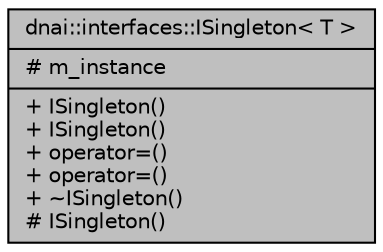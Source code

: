 digraph "dnai::interfaces::ISingleton&lt; T &gt;"
{
  edge [fontname="Helvetica",fontsize="10",labelfontname="Helvetica",labelfontsize="10"];
  node [fontname="Helvetica",fontsize="10",shape=record];
  Node1 [label="{dnai::interfaces::ISingleton\< T \>\n|# m_instance\l|+ ISingleton()\l+ ISingleton()\l+ operator=()\l+ operator=()\l+ ~ISingleton()\l# ISingleton()\l}",height=0.2,width=0.4,color="black", fillcolor="grey75", style="filled", fontcolor="black"];
}
